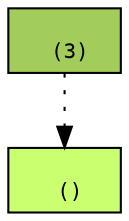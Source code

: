 digraph {
	graph [size="12,12"]
	node [align=left fontname=monospace fontsize=10 height=0.2 ranksep=0.1 shape=box style=filled]
	1944033255632 [label="
 ()" fillcolor=darkolivegreen1]
	1945613738432 [label="
 (3)" fillcolor=darkolivegreen3]
	1945613738432 -> 1944033255632 [style=dotted]
}
